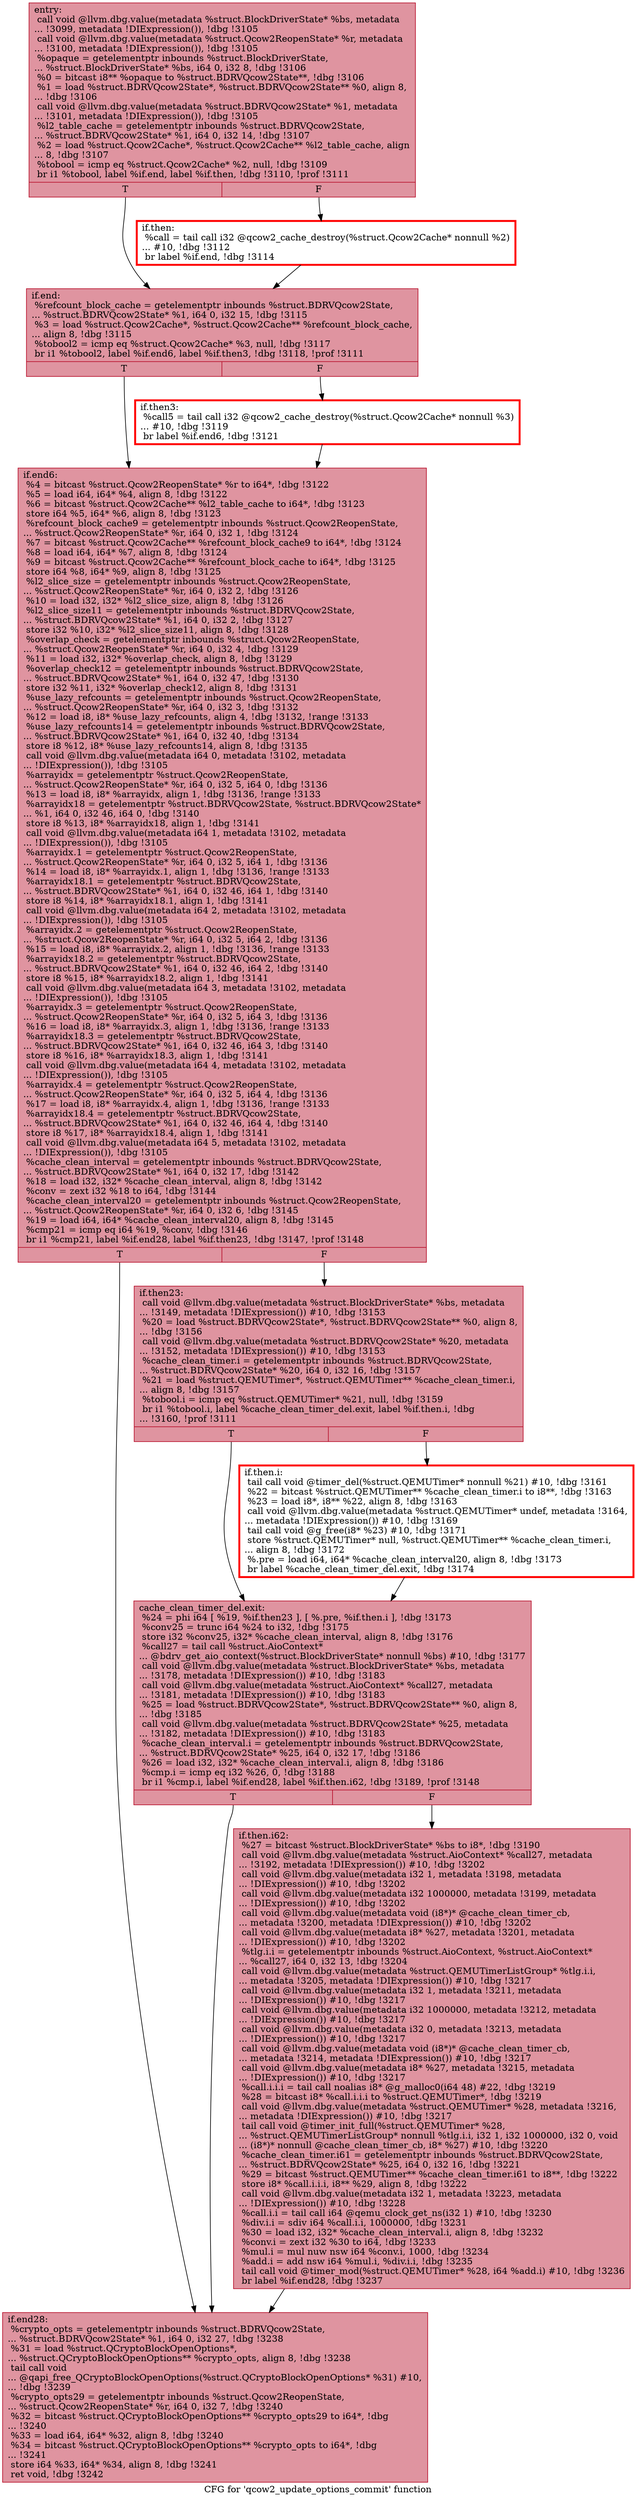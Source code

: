 digraph "CFG for 'qcow2_update_options_commit' function" {
	label="CFG for 'qcow2_update_options_commit' function";

	Node0x559535a86840 [shape=record,color="#b70d28ff", style=filled, fillcolor="#b70d2870",label="{entry:\l  call void @llvm.dbg.value(metadata %struct.BlockDriverState* %bs, metadata\l... !3099, metadata !DIExpression()), !dbg !3105\l  call void @llvm.dbg.value(metadata %struct.Qcow2ReopenState* %r, metadata\l... !3100, metadata !DIExpression()), !dbg !3105\l  %opaque = getelementptr inbounds %struct.BlockDriverState,\l... %struct.BlockDriverState* %bs, i64 0, i32 8, !dbg !3106\l  %0 = bitcast i8** %opaque to %struct.BDRVQcow2State**, !dbg !3106\l  %1 = load %struct.BDRVQcow2State*, %struct.BDRVQcow2State** %0, align 8,\l... !dbg !3106\l  call void @llvm.dbg.value(metadata %struct.BDRVQcow2State* %1, metadata\l... !3101, metadata !DIExpression()), !dbg !3105\l  %l2_table_cache = getelementptr inbounds %struct.BDRVQcow2State,\l... %struct.BDRVQcow2State* %1, i64 0, i32 14, !dbg !3107\l  %2 = load %struct.Qcow2Cache*, %struct.Qcow2Cache** %l2_table_cache, align\l... 8, !dbg !3107\l  %tobool = icmp eq %struct.Qcow2Cache* %2, null, !dbg !3109\l  br i1 %tobool, label %if.end, label %if.then, !dbg !3110, !prof !3111\l|{<s0>T|<s1>F}}"];
	Node0x559535a86840:s0 -> Node0x559535c71d90;
	Node0x559535a86840:s1 -> Node0x559535c71d20;
	Node0x559535c71d20 [shape=record,penwidth=3.0, color="red",label="{if.then:                                          \l  %call = tail call i32 @qcow2_cache_destroy(%struct.Qcow2Cache* nonnull %2)\l... #10, !dbg !3112\l  br label %if.end, !dbg !3114\l}"];
	Node0x559535c71d20 -> Node0x559535c71d90;
	Node0x559535c71d90 [shape=record,color="#b70d28ff", style=filled, fillcolor="#b70d2870",label="{if.end:                                           \l  %refcount_block_cache = getelementptr inbounds %struct.BDRVQcow2State,\l... %struct.BDRVQcow2State* %1, i64 0, i32 15, !dbg !3115\l  %3 = load %struct.Qcow2Cache*, %struct.Qcow2Cache** %refcount_block_cache,\l... align 8, !dbg !3115\l  %tobool2 = icmp eq %struct.Qcow2Cache* %3, null, !dbg !3117\l  br i1 %tobool2, label %if.end6, label %if.then3, !dbg !3118, !prof !3111\l|{<s0>T|<s1>F}}"];
	Node0x559535c71d90:s0 -> Node0x559535c72890;
	Node0x559535c71d90:s1 -> Node0x559535c72820;
	Node0x559535c72820 [shape=record,penwidth=3.0, color="red",label="{if.then3:                                         \l  %call5 = tail call i32 @qcow2_cache_destroy(%struct.Qcow2Cache* nonnull %3)\l... #10, !dbg !3119\l  br label %if.end6, !dbg !3121\l}"];
	Node0x559535c72820 -> Node0x559535c72890;
	Node0x559535c72890 [shape=record,color="#b70d28ff", style=filled, fillcolor="#b70d2870",label="{if.end6:                                          \l  %4 = bitcast %struct.Qcow2ReopenState* %r to i64*, !dbg !3122\l  %5 = load i64, i64* %4, align 8, !dbg !3122\l  %6 = bitcast %struct.Qcow2Cache** %l2_table_cache to i64*, !dbg !3123\l  store i64 %5, i64* %6, align 8, !dbg !3123\l  %refcount_block_cache9 = getelementptr inbounds %struct.Qcow2ReopenState,\l... %struct.Qcow2ReopenState* %r, i64 0, i32 1, !dbg !3124\l  %7 = bitcast %struct.Qcow2Cache** %refcount_block_cache9 to i64*, !dbg !3124\l  %8 = load i64, i64* %7, align 8, !dbg !3124\l  %9 = bitcast %struct.Qcow2Cache** %refcount_block_cache to i64*, !dbg !3125\l  store i64 %8, i64* %9, align 8, !dbg !3125\l  %l2_slice_size = getelementptr inbounds %struct.Qcow2ReopenState,\l... %struct.Qcow2ReopenState* %r, i64 0, i32 2, !dbg !3126\l  %10 = load i32, i32* %l2_slice_size, align 8, !dbg !3126\l  %l2_slice_size11 = getelementptr inbounds %struct.BDRVQcow2State,\l... %struct.BDRVQcow2State* %1, i64 0, i32 2, !dbg !3127\l  store i32 %10, i32* %l2_slice_size11, align 8, !dbg !3128\l  %overlap_check = getelementptr inbounds %struct.Qcow2ReopenState,\l... %struct.Qcow2ReopenState* %r, i64 0, i32 4, !dbg !3129\l  %11 = load i32, i32* %overlap_check, align 8, !dbg !3129\l  %overlap_check12 = getelementptr inbounds %struct.BDRVQcow2State,\l... %struct.BDRVQcow2State* %1, i64 0, i32 47, !dbg !3130\l  store i32 %11, i32* %overlap_check12, align 8, !dbg !3131\l  %use_lazy_refcounts = getelementptr inbounds %struct.Qcow2ReopenState,\l... %struct.Qcow2ReopenState* %r, i64 0, i32 3, !dbg !3132\l  %12 = load i8, i8* %use_lazy_refcounts, align 4, !dbg !3132, !range !3133\l  %use_lazy_refcounts14 = getelementptr inbounds %struct.BDRVQcow2State,\l... %struct.BDRVQcow2State* %1, i64 0, i32 40, !dbg !3134\l  store i8 %12, i8* %use_lazy_refcounts14, align 8, !dbg !3135\l  call void @llvm.dbg.value(metadata i64 0, metadata !3102, metadata\l... !DIExpression()), !dbg !3105\l  %arrayidx = getelementptr %struct.Qcow2ReopenState,\l... %struct.Qcow2ReopenState* %r, i64 0, i32 5, i64 0, !dbg !3136\l  %13 = load i8, i8* %arrayidx, align 1, !dbg !3136, !range !3133\l  %arrayidx18 = getelementptr %struct.BDRVQcow2State, %struct.BDRVQcow2State*\l... %1, i64 0, i32 46, i64 0, !dbg !3140\l  store i8 %13, i8* %arrayidx18, align 1, !dbg !3141\l  call void @llvm.dbg.value(metadata i64 1, metadata !3102, metadata\l... !DIExpression()), !dbg !3105\l  %arrayidx.1 = getelementptr %struct.Qcow2ReopenState,\l... %struct.Qcow2ReopenState* %r, i64 0, i32 5, i64 1, !dbg !3136\l  %14 = load i8, i8* %arrayidx.1, align 1, !dbg !3136, !range !3133\l  %arrayidx18.1 = getelementptr %struct.BDRVQcow2State,\l... %struct.BDRVQcow2State* %1, i64 0, i32 46, i64 1, !dbg !3140\l  store i8 %14, i8* %arrayidx18.1, align 1, !dbg !3141\l  call void @llvm.dbg.value(metadata i64 2, metadata !3102, metadata\l... !DIExpression()), !dbg !3105\l  %arrayidx.2 = getelementptr %struct.Qcow2ReopenState,\l... %struct.Qcow2ReopenState* %r, i64 0, i32 5, i64 2, !dbg !3136\l  %15 = load i8, i8* %arrayidx.2, align 1, !dbg !3136, !range !3133\l  %arrayidx18.2 = getelementptr %struct.BDRVQcow2State,\l... %struct.BDRVQcow2State* %1, i64 0, i32 46, i64 2, !dbg !3140\l  store i8 %15, i8* %arrayidx18.2, align 1, !dbg !3141\l  call void @llvm.dbg.value(metadata i64 3, metadata !3102, metadata\l... !DIExpression()), !dbg !3105\l  %arrayidx.3 = getelementptr %struct.Qcow2ReopenState,\l... %struct.Qcow2ReopenState* %r, i64 0, i32 5, i64 3, !dbg !3136\l  %16 = load i8, i8* %arrayidx.3, align 1, !dbg !3136, !range !3133\l  %arrayidx18.3 = getelementptr %struct.BDRVQcow2State,\l... %struct.BDRVQcow2State* %1, i64 0, i32 46, i64 3, !dbg !3140\l  store i8 %16, i8* %arrayidx18.3, align 1, !dbg !3141\l  call void @llvm.dbg.value(metadata i64 4, metadata !3102, metadata\l... !DIExpression()), !dbg !3105\l  %arrayidx.4 = getelementptr %struct.Qcow2ReopenState,\l... %struct.Qcow2ReopenState* %r, i64 0, i32 5, i64 4, !dbg !3136\l  %17 = load i8, i8* %arrayidx.4, align 1, !dbg !3136, !range !3133\l  %arrayidx18.4 = getelementptr %struct.BDRVQcow2State,\l... %struct.BDRVQcow2State* %1, i64 0, i32 46, i64 4, !dbg !3140\l  store i8 %17, i8* %arrayidx18.4, align 1, !dbg !3141\l  call void @llvm.dbg.value(metadata i64 5, metadata !3102, metadata\l... !DIExpression()), !dbg !3105\l  %cache_clean_interval = getelementptr inbounds %struct.BDRVQcow2State,\l... %struct.BDRVQcow2State* %1, i64 0, i32 17, !dbg !3142\l  %18 = load i32, i32* %cache_clean_interval, align 8, !dbg !3142\l  %conv = zext i32 %18 to i64, !dbg !3144\l  %cache_clean_interval20 = getelementptr inbounds %struct.Qcow2ReopenState,\l... %struct.Qcow2ReopenState* %r, i64 0, i32 6, !dbg !3145\l  %19 = load i64, i64* %cache_clean_interval20, align 8, !dbg !3145\l  %cmp21 = icmp eq i64 %19, %conv, !dbg !3146\l  br i1 %cmp21, label %if.end28, label %if.then23, !dbg !3147, !prof !3148\l|{<s0>T|<s1>F}}"];
	Node0x559535c72890:s0 -> Node0x559535c763d0;
	Node0x559535c72890:s1 -> Node0x559535c76380;
	Node0x559535c76380 [shape=record,color="#b70d28ff", style=filled, fillcolor="#b70d2870",label="{if.then23:                                        \l  call void @llvm.dbg.value(metadata %struct.BlockDriverState* %bs, metadata\l... !3149, metadata !DIExpression()) #10, !dbg !3153\l  %20 = load %struct.BDRVQcow2State*, %struct.BDRVQcow2State** %0, align 8,\l... !dbg !3156\l  call void @llvm.dbg.value(metadata %struct.BDRVQcow2State* %20, metadata\l... !3152, metadata !DIExpression()) #10, !dbg !3153\l  %cache_clean_timer.i = getelementptr inbounds %struct.BDRVQcow2State,\l... %struct.BDRVQcow2State* %20, i64 0, i32 16, !dbg !3157\l  %21 = load %struct.QEMUTimer*, %struct.QEMUTimer** %cache_clean_timer.i,\l... align 8, !dbg !3157\l  %tobool.i = icmp eq %struct.QEMUTimer* %21, null, !dbg !3159\l  br i1 %tobool.i, label %cache_clean_timer_del.exit, label %if.then.i, !dbg\l... !3160, !prof !3111\l|{<s0>T|<s1>F}}"];
	Node0x559535c76380:s0 -> Node0x559535fe78d0;
	Node0x559535c76380:s1 -> Node0x559535c78fe0;
	Node0x559535c78fe0 [shape=record,penwidth=3.0, color="red",label="{if.then.i:                                        \l  tail call void @timer_del(%struct.QEMUTimer* nonnull %21) #10, !dbg !3161\l  %22 = bitcast %struct.QEMUTimer** %cache_clean_timer.i to i8**, !dbg !3163\l  %23 = load i8*, i8** %22, align 8, !dbg !3163\l  call void @llvm.dbg.value(metadata %struct.QEMUTimer* undef, metadata !3164,\l... metadata !DIExpression()) #10, !dbg !3169\l  tail call void @g_free(i8* %23) #10, !dbg !3171\l  store %struct.QEMUTimer* null, %struct.QEMUTimer** %cache_clean_timer.i,\l... align 8, !dbg !3172\l  %.pre = load i64, i64* %cache_clean_interval20, align 8, !dbg !3173\l  br label %cache_clean_timer_del.exit, !dbg !3174\l}"];
	Node0x559535c78fe0 -> Node0x559535fe78d0;
	Node0x559535fe78d0 [shape=record,color="#b70d28ff", style=filled, fillcolor="#b70d2870",label="{cache_clean_timer_del.exit:                       \l  %24 = phi i64 [ %19, %if.then23 ], [ %.pre, %if.then.i ], !dbg !3173\l  %conv25 = trunc i64 %24 to i32, !dbg !3175\l  store i32 %conv25, i32* %cache_clean_interval, align 8, !dbg !3176\l  %call27 = tail call %struct.AioContext*\l... @bdrv_get_aio_context(%struct.BlockDriverState* nonnull %bs) #10, !dbg !3177\l  call void @llvm.dbg.value(metadata %struct.BlockDriverState* %bs, metadata\l... !3178, metadata !DIExpression()) #10, !dbg !3183\l  call void @llvm.dbg.value(metadata %struct.AioContext* %call27, metadata\l... !3181, metadata !DIExpression()) #10, !dbg !3183\l  %25 = load %struct.BDRVQcow2State*, %struct.BDRVQcow2State** %0, align 8,\l... !dbg !3185\l  call void @llvm.dbg.value(metadata %struct.BDRVQcow2State* %25, metadata\l... !3182, metadata !DIExpression()) #10, !dbg !3183\l  %cache_clean_interval.i = getelementptr inbounds %struct.BDRVQcow2State,\l... %struct.BDRVQcow2State* %25, i64 0, i32 17, !dbg !3186\l  %26 = load i32, i32* %cache_clean_interval.i, align 8, !dbg !3186\l  %cmp.i = icmp eq i32 %26, 0, !dbg !3188\l  br i1 %cmp.i, label %if.end28, label %if.then.i62, !dbg !3189, !prof !3148\l|{<s0>T|<s1>F}}"];
	Node0x559535fe78d0:s0 -> Node0x559535c763d0;
	Node0x559535fe78d0:s1 -> Node0x559535edbfc0;
	Node0x559535edbfc0 [shape=record,color="#b70d28ff", style=filled, fillcolor="#b70d2870",label="{if.then.i62:                                      \l  %27 = bitcast %struct.BlockDriverState* %bs to i8*, !dbg !3190\l  call void @llvm.dbg.value(metadata %struct.AioContext* %call27, metadata\l... !3192, metadata !DIExpression()) #10, !dbg !3202\l  call void @llvm.dbg.value(metadata i32 1, metadata !3198, metadata\l... !DIExpression()) #10, !dbg !3202\l  call void @llvm.dbg.value(metadata i32 1000000, metadata !3199, metadata\l... !DIExpression()) #10, !dbg !3202\l  call void @llvm.dbg.value(metadata void (i8*)* @cache_clean_timer_cb,\l... metadata !3200, metadata !DIExpression()) #10, !dbg !3202\l  call void @llvm.dbg.value(metadata i8* %27, metadata !3201, metadata\l... !DIExpression()) #10, !dbg !3202\l  %tlg.i.i = getelementptr inbounds %struct.AioContext, %struct.AioContext*\l... %call27, i64 0, i32 13, !dbg !3204\l  call void @llvm.dbg.value(metadata %struct.QEMUTimerListGroup* %tlg.i.i,\l... metadata !3205, metadata !DIExpression()) #10, !dbg !3217\l  call void @llvm.dbg.value(metadata i32 1, metadata !3211, metadata\l... !DIExpression()) #10, !dbg !3217\l  call void @llvm.dbg.value(metadata i32 1000000, metadata !3212, metadata\l... !DIExpression()) #10, !dbg !3217\l  call void @llvm.dbg.value(metadata i32 0, metadata !3213, metadata\l... !DIExpression()) #10, !dbg !3217\l  call void @llvm.dbg.value(metadata void (i8*)* @cache_clean_timer_cb,\l... metadata !3214, metadata !DIExpression()) #10, !dbg !3217\l  call void @llvm.dbg.value(metadata i8* %27, metadata !3215, metadata\l... !DIExpression()) #10, !dbg !3217\l  %call.i.i.i = tail call noalias i8* @g_malloc0(i64 48) #22, !dbg !3219\l  %28 = bitcast i8* %call.i.i.i to %struct.QEMUTimer*, !dbg !3219\l  call void @llvm.dbg.value(metadata %struct.QEMUTimer* %28, metadata !3216,\l... metadata !DIExpression()) #10, !dbg !3217\l  tail call void @timer_init_full(%struct.QEMUTimer* %28,\l... %struct.QEMUTimerListGroup* nonnull %tlg.i.i, i32 1, i32 1000000, i32 0, void\l... (i8*)* nonnull @cache_clean_timer_cb, i8* %27) #10, !dbg !3220\l  %cache_clean_timer.i61 = getelementptr inbounds %struct.BDRVQcow2State,\l... %struct.BDRVQcow2State* %25, i64 0, i32 16, !dbg !3221\l  %29 = bitcast %struct.QEMUTimer** %cache_clean_timer.i61 to i8**, !dbg !3222\l  store i8* %call.i.i.i, i8** %29, align 8, !dbg !3222\l  call void @llvm.dbg.value(metadata i32 1, metadata !3223, metadata\l... !DIExpression()) #10, !dbg !3228\l  %call.i.i = tail call i64 @qemu_clock_get_ns(i32 1) #10, !dbg !3230\l  %div.i.i = sdiv i64 %call.i.i, 1000000, !dbg !3231\l  %30 = load i32, i32* %cache_clean_interval.i, align 8, !dbg !3232\l  %conv.i = zext i32 %30 to i64, !dbg !3233\l  %mul.i = mul nuw nsw i64 %conv.i, 1000, !dbg !3234\l  %add.i = add nsw i64 %mul.i, %div.i.i, !dbg !3235\l  tail call void @timer_mod(%struct.QEMUTimer* %28, i64 %add.i) #10, !dbg !3236\l  br label %if.end28, !dbg !3237\l}"];
	Node0x559535edbfc0 -> Node0x559535c763d0;
	Node0x559535c763d0 [shape=record,color="#b70d28ff", style=filled, fillcolor="#b70d2870",label="{if.end28:                                         \l  %crypto_opts = getelementptr inbounds %struct.BDRVQcow2State,\l... %struct.BDRVQcow2State* %1, i64 0, i32 27, !dbg !3238\l  %31 = load %struct.QCryptoBlockOpenOptions*,\l... %struct.QCryptoBlockOpenOptions** %crypto_opts, align 8, !dbg !3238\l  tail call void\l... @qapi_free_QCryptoBlockOpenOptions(%struct.QCryptoBlockOpenOptions* %31) #10,\l... !dbg !3239\l  %crypto_opts29 = getelementptr inbounds %struct.Qcow2ReopenState,\l... %struct.Qcow2ReopenState* %r, i64 0, i32 7, !dbg !3240\l  %32 = bitcast %struct.QCryptoBlockOpenOptions** %crypto_opts29 to i64*, !dbg\l... !3240\l  %33 = load i64, i64* %32, align 8, !dbg !3240\l  %34 = bitcast %struct.QCryptoBlockOpenOptions** %crypto_opts to i64*, !dbg\l... !3241\l  store i64 %33, i64* %34, align 8, !dbg !3241\l  ret void, !dbg !3242\l}"];
}
